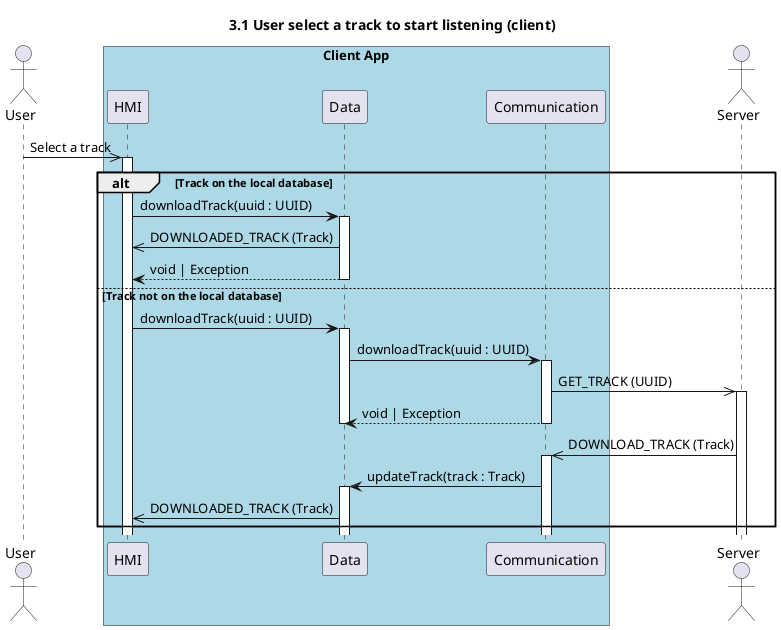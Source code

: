 @startuml 3.1 User select a track to start listening (client)
title 3.1 User select a track to start listening (client)

actor "User" as user
box "Client App" #LightBlue
    participant "HMI" as hmi
    participant "Data" as data
    participant "Communication" as com
end box
actor "Server" as server

user ->> hmi++: Select a track


alt Track on the local database
    hmi -> data++: downloadTrack(uuid : UUID)
    data->>hmi: DOWNLOADED_TRACK (Track)
    return void | Exception

else Track not on the local database 
    hmi -> data++: downloadTrack(uuid : UUID)
    data -> com++: downloadTrack(uuid : UUID)
    com ->> server++: GET_TRACK (UUID)
    com --> data: void | Exception
    deactivate data
    deactivate com

    server ->> com++: DOWNLOAD_TRACK (Track) 
    com -> data++: updateTrack(track : Track)
    data->>hmi: DOWNLOADED_TRACK (Track) 
end 

@enduml



